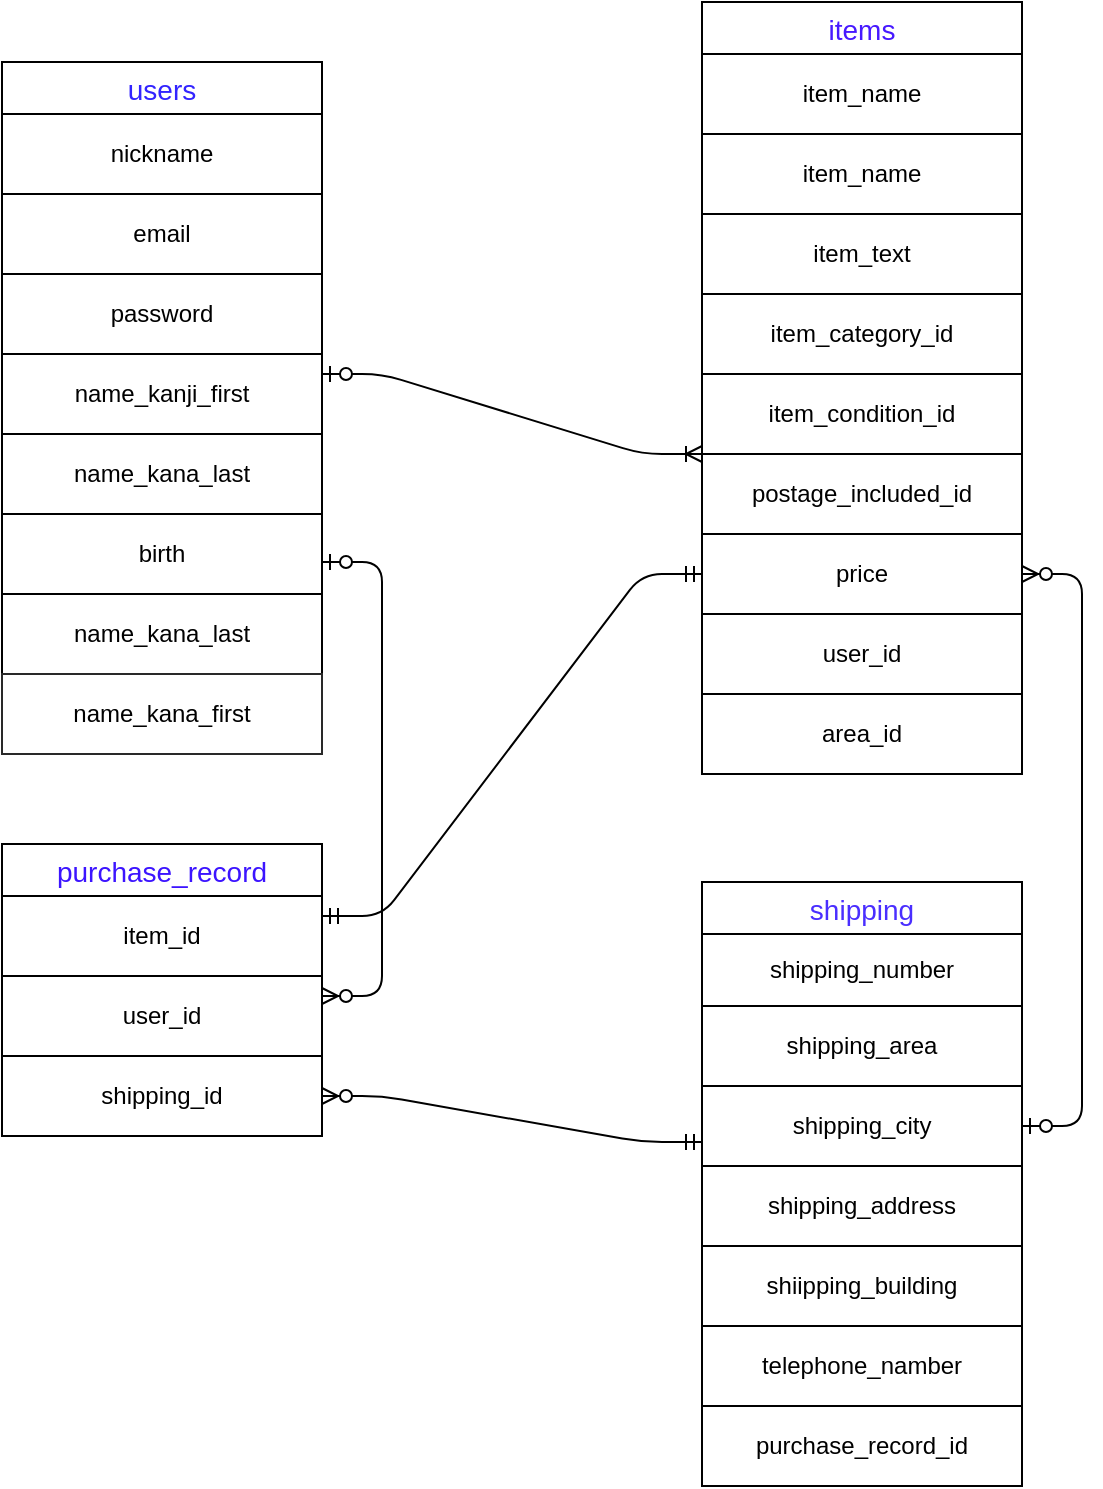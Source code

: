 <mxfile>
    <diagram id="QN2PX9turd93BeXhbePz" name="ページ1">
        <mxGraphModel dx="597" dy="556" grid="1" gridSize="10" guides="1" tooltips="1" connect="1" arrows="1" fold="1" page="1" pageScale="1" pageWidth="827" pageHeight="1169" math="0" shadow="0">
            <root>
                <mxCell id="0"/>
                <mxCell id="1" parent="0"/>
                <mxCell id="15" value="users" style="swimlane;fontStyle=0;childLayout=stackLayout;horizontal=1;startSize=26;horizontalStack=0;resizeParent=1;resizeParentMax=0;resizeLast=0;collapsible=1;marginBottom=0;align=center;fontSize=14;fontColor=#3224FF;" parent="1" vertex="1">
                    <mxGeometry x="100" y="70" width="160" height="346" as="geometry">
                        <mxRectangle x="20" y="80" width="60" height="26" as="alternateBounds"/>
                    </mxGeometry>
                </mxCell>
                <mxCell id="59" value="nickname" style="whiteSpace=wrap;html=1;align=center;" parent="15" vertex="1">
                    <mxGeometry y="26" width="160" height="40" as="geometry"/>
                </mxCell>
                <mxCell id="112" value="email" style="whiteSpace=wrap;html=1;align=center;" parent="15" vertex="1">
                    <mxGeometry y="66" width="160" height="40" as="geometry"/>
                </mxCell>
                <mxCell id="58" value="password&lt;br&gt;" style="whiteSpace=wrap;html=1;align=center;" parent="15" vertex="1">
                    <mxGeometry y="106" width="160" height="40" as="geometry"/>
                </mxCell>
                <mxCell id="57" value="name_kanji_first" style="whiteSpace=wrap;html=1;align=center;" parent="15" vertex="1">
                    <mxGeometry y="146" width="160" height="40" as="geometry"/>
                </mxCell>
                <mxCell id="56" value="name_kana_last" style="whiteSpace=wrap;html=1;align=center;" parent="15" vertex="1">
                    <mxGeometry y="186" width="160" height="40" as="geometry"/>
                </mxCell>
                <mxCell id="55" value="birth" style="whiteSpace=wrap;html=1;align=center;" parent="15" vertex="1">
                    <mxGeometry y="226" width="160" height="40" as="geometry"/>
                </mxCell>
                <mxCell id="140" value="name_kana_last" style="whiteSpace=wrap;html=1;align=center;" vertex="1" parent="15">
                    <mxGeometry y="266" width="160" height="40" as="geometry"/>
                </mxCell>
                <mxCell id="138" value="&lt;font color=&quot;#000000&quot;&gt;name_kana_first&lt;/font&gt;" style="whiteSpace=wrap;html=1;align=center;fontColor=#4A2EFF;strokeColor=#292929;" vertex="1" parent="15">
                    <mxGeometry y="306" width="160" height="40" as="geometry"/>
                </mxCell>
                <mxCell id="73" value="items" style="swimlane;fontStyle=0;childLayout=stackLayout;horizontal=1;startSize=26;horizontalStack=0;resizeParent=1;resizeParentMax=0;resizeLast=0;collapsible=1;marginBottom=0;align=center;fontSize=14;fontColor=#4719FF;" parent="1" vertex="1">
                    <mxGeometry x="450" y="40" width="160" height="386" as="geometry"/>
                </mxCell>
                <mxCell id="80" value="item_name" style="whiteSpace=wrap;html=1;align=center;" parent="73" vertex="1">
                    <mxGeometry y="26" width="160" height="40" as="geometry"/>
                </mxCell>
                <mxCell id="137" value="item_name" style="whiteSpace=wrap;html=1;align=center;" vertex="1" parent="73">
                    <mxGeometry y="66" width="160" height="40" as="geometry"/>
                </mxCell>
                <mxCell id="81" value="item_text" style="whiteSpace=wrap;html=1;align=center;" parent="73" vertex="1">
                    <mxGeometry y="106" width="160" height="40" as="geometry"/>
                </mxCell>
                <mxCell id="78" value="item_category_id" style="whiteSpace=wrap;html=1;align=center;" parent="73" vertex="1">
                    <mxGeometry y="146" width="160" height="40" as="geometry"/>
                </mxCell>
                <mxCell id="79" value="item_condition_id" style="whiteSpace=wrap;html=1;align=center;" parent="73" vertex="1">
                    <mxGeometry y="186" width="160" height="40" as="geometry"/>
                </mxCell>
                <mxCell id="82" value="postage_included_id" style="whiteSpace=wrap;html=1;align=center;" parent="73" vertex="1">
                    <mxGeometry y="226" width="160" height="40" as="geometry"/>
                </mxCell>
                <mxCell id="83" value="price" style="whiteSpace=wrap;html=1;align=center;" parent="73" vertex="1">
                    <mxGeometry y="266" width="160" height="40" as="geometry"/>
                </mxCell>
                <mxCell id="97" value="user_id" style="whiteSpace=wrap;html=1;align=center;" parent="73" vertex="1">
                    <mxGeometry y="306" width="160" height="40" as="geometry"/>
                </mxCell>
                <mxCell id="131" value="area_id" style="whiteSpace=wrap;html=1;align=center;" parent="73" vertex="1">
                    <mxGeometry y="346" width="160" height="40" as="geometry"/>
                </mxCell>
                <mxCell id="98" value="shipping" style="swimlane;fontStyle=0;childLayout=stackLayout;horizontal=1;startSize=26;horizontalStack=0;resizeParent=1;resizeParentMax=0;resizeLast=0;collapsible=1;marginBottom=0;align=center;fontSize=14;fontColor=#4A2EFF;" parent="1" vertex="1">
                    <mxGeometry x="450" y="480" width="160" height="302" as="geometry"/>
                </mxCell>
                <mxCell id="105" value="shipping_number" style="whiteSpace=wrap;html=1;align=center;" parent="98" vertex="1">
                    <mxGeometry y="26" width="160" height="36" as="geometry"/>
                </mxCell>
                <mxCell id="129" value="shipping_area" style="whiteSpace=wrap;html=1;align=center;" parent="98" vertex="1">
                    <mxGeometry y="62" width="160" height="40" as="geometry"/>
                </mxCell>
                <mxCell id="113" value="shipping_city" style="whiteSpace=wrap;html=1;align=center;" parent="98" vertex="1">
                    <mxGeometry y="102" width="160" height="40" as="geometry"/>
                </mxCell>
                <mxCell id="103" value="shipping_address" style="whiteSpace=wrap;html=1;align=center;" parent="98" vertex="1">
                    <mxGeometry y="142" width="160" height="40" as="geometry"/>
                </mxCell>
                <mxCell id="104" value="shiipping_building" style="whiteSpace=wrap;html=1;align=center;" parent="98" vertex="1">
                    <mxGeometry y="182" width="160" height="40" as="geometry"/>
                </mxCell>
                <mxCell id="106" value="telephone_namber" style="whiteSpace=wrap;html=1;align=center;" parent="98" vertex="1">
                    <mxGeometry y="222" width="160" height="40" as="geometry"/>
                </mxCell>
                <mxCell id="107" value="purchase_record_id" style="whiteSpace=wrap;html=1;align=center;" parent="98" vertex="1">
                    <mxGeometry y="262" width="160" height="40" as="geometry"/>
                </mxCell>
                <mxCell id="109" value="" style="edgeStyle=entityRelationEdgeStyle;fontSize=12;html=1;endArrow=ERoneToMany;startArrow=ERzeroToOne;exitX=1;exitY=0.25;exitDx=0;exitDy=0;entryX=0;entryY=0;entryDx=0;entryDy=0;" parent="1" source="57" target="82" edge="1">
                    <mxGeometry width="100" height="100" relative="1" as="geometry">
                        <mxPoint x="250" y="440" as="sourcePoint"/>
                        <mxPoint x="350" y="340" as="targetPoint"/>
                    </mxGeometry>
                </mxCell>
                <mxCell id="110" value="" style="edgeStyle=entityRelationEdgeStyle;fontSize=12;html=1;endArrow=ERzeroToMany;startArrow=ERzeroToOne;" parent="1" source="113" target="83" edge="1">
                    <mxGeometry width="100" height="100" relative="1" as="geometry">
                        <mxPoint x="630" y="520" as="sourcePoint"/>
                        <mxPoint x="680" y="330" as="targetPoint"/>
                    </mxGeometry>
                </mxCell>
                <mxCell id="114" value="purchase_record" style="swimlane;fontStyle=0;childLayout=stackLayout;horizontal=1;startSize=26;horizontalStack=0;resizeParent=1;resizeParentMax=0;resizeLast=0;collapsible=1;marginBottom=0;align=center;fontSize=14;labelBorderColor=none;fontColor=#3C14FF;" parent="1" vertex="1">
                    <mxGeometry x="100" y="461" width="160" height="146" as="geometry"/>
                </mxCell>
                <mxCell id="118" value="item_id" style="whiteSpace=wrap;html=1;align=center;" parent="114" vertex="1">
                    <mxGeometry y="26" width="160" height="40" as="geometry"/>
                </mxCell>
                <mxCell id="119" value="user_id" style="whiteSpace=wrap;html=1;align=center;" parent="114" vertex="1">
                    <mxGeometry y="66" width="160" height="40" as="geometry"/>
                </mxCell>
                <mxCell id="122" value="shipping_id" style="whiteSpace=wrap;html=1;align=center;" parent="114" vertex="1">
                    <mxGeometry y="106" width="160" height="40" as="geometry"/>
                </mxCell>
                <mxCell id="124" style="edgeStyle=none;html=1;exitX=0.25;exitY=1;exitDx=0;exitDy=0;" parent="114" edge="1">
                    <mxGeometry relative="1" as="geometry">
                        <mxPoint x="40" y="146" as="sourcePoint"/>
                        <mxPoint x="40" y="146" as="targetPoint"/>
                    </mxGeometry>
                </mxCell>
                <mxCell id="125" value="" style="edgeStyle=entityRelationEdgeStyle;fontSize=12;html=1;endArrow=ERzeroToMany;startArrow=ERzeroToOne;entryX=1;entryY=0.25;entryDx=0;entryDy=0;" parent="1" target="119" edge="1">
                    <mxGeometry width="100" height="100" relative="1" as="geometry">
                        <mxPoint x="260" y="320" as="sourcePoint"/>
                        <mxPoint x="260" y="587" as="targetPoint"/>
                    </mxGeometry>
                </mxCell>
                <mxCell id="128" value="" style="edgeStyle=entityRelationEdgeStyle;fontSize=12;html=1;endArrow=ERmandOne;startArrow=ERmandOne;exitX=1;exitY=0.25;exitDx=0;exitDy=0;entryX=0;entryY=0.5;entryDx=0;entryDy=0;" parent="1" source="118" target="83" edge="1">
                    <mxGeometry width="100" height="100" relative="1" as="geometry">
                        <mxPoint x="270" y="490" as="sourcePoint"/>
                        <mxPoint x="370" y="390" as="targetPoint"/>
                    </mxGeometry>
                </mxCell>
                <mxCell id="134" value="" style="edgeStyle=entityRelationEdgeStyle;fontSize=12;html=1;endArrow=ERzeroToMany;startArrow=ERmandOne;exitX=0;exitY=0.7;exitDx=0;exitDy=0;exitPerimeter=0;" parent="1" source="113" target="122" edge="1">
                    <mxGeometry width="100" height="100" relative="1" as="geometry">
                        <mxPoint x="300" y="610" as="sourcePoint"/>
                        <mxPoint x="270" y="580" as="targetPoint"/>
                    </mxGeometry>
                </mxCell>
            </root>
        </mxGraphModel>
    </diagram>
</mxfile>